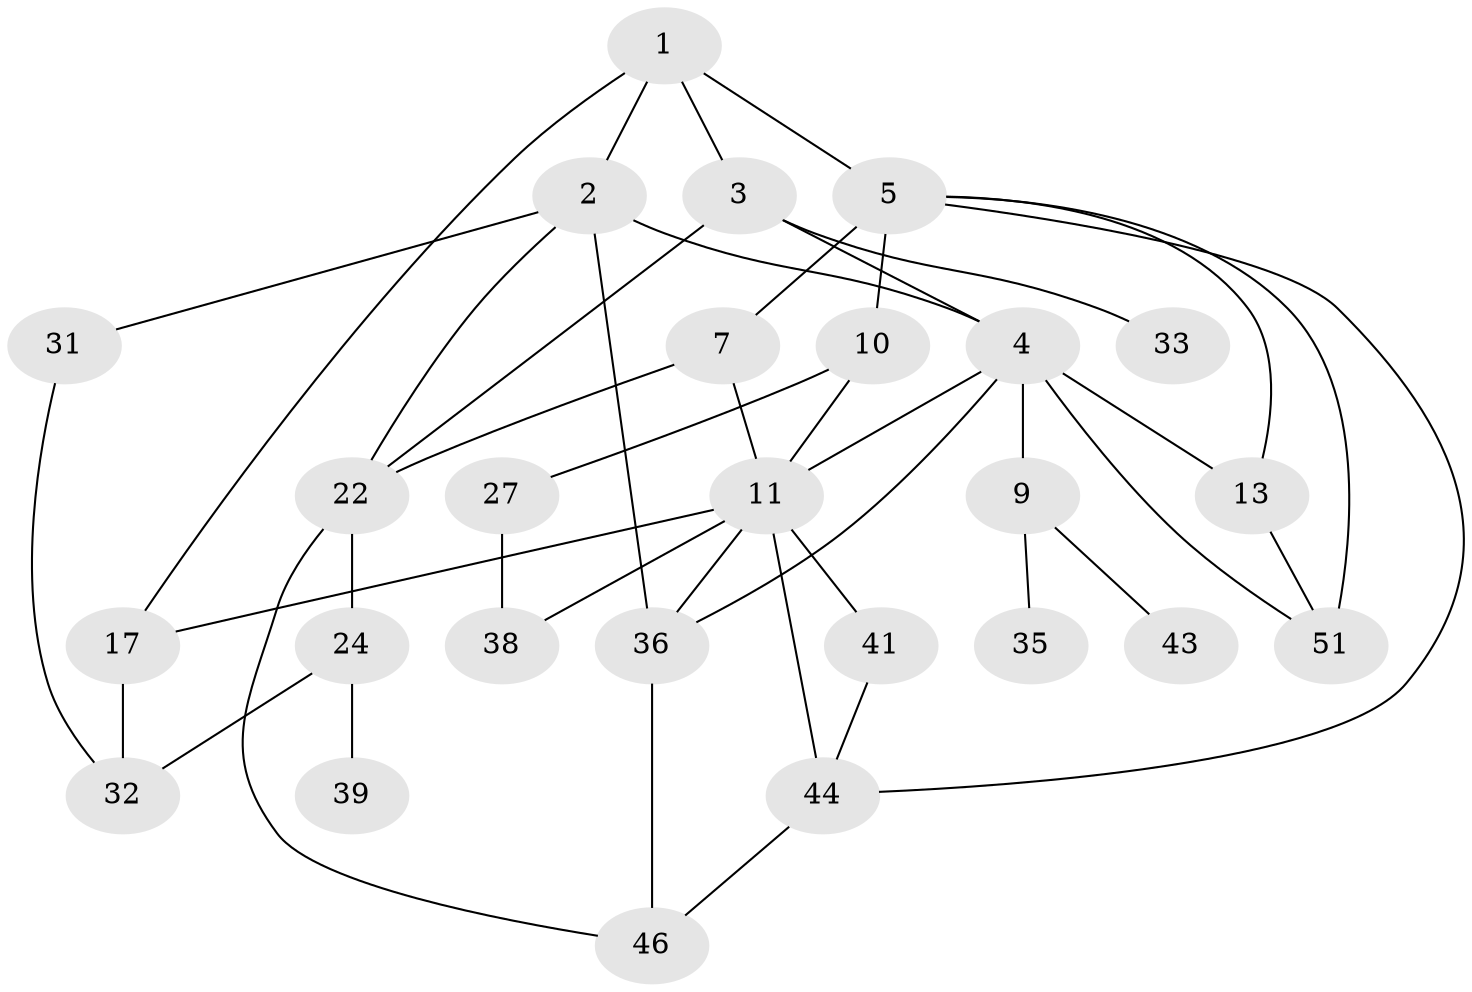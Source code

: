 // original degree distribution, {4: 0.1346153846153846, 5: 0.057692307692307696, 3: 0.36538461538461536, 2: 0.28846153846153844, 8: 0.019230769230769232, 1: 0.11538461538461539, 6: 0.019230769230769232}
// Generated by graph-tools (version 1.1) at 2025/13/03/09/25 04:13:23]
// undirected, 26 vertices, 43 edges
graph export_dot {
graph [start="1"]
  node [color=gray90,style=filled];
  1;
  2 [super="+19+21"];
  3;
  4 [super="+8+14"];
  5 [super="+16+6"];
  7 [super="+15"];
  9;
  10 [super="+23"];
  11 [super="+18+40"];
  13;
  17 [super="+20"];
  22;
  24 [super="+30"];
  27;
  31;
  32 [super="+49"];
  33 [super="+34"];
  35;
  36 [super="+47"];
  38;
  39;
  41 [super="+42"];
  43;
  44 [super="+52"];
  46 [super="+48"];
  51;
  1 -- 2;
  1 -- 3;
  1 -- 5;
  1 -- 17;
  2 -- 4 [weight=2];
  2 -- 22;
  2 -- 31;
  2 -- 36;
  3 -- 22;
  3 -- 33;
  3 -- 4;
  4 -- 9;
  4 -- 51 [weight=2];
  4 -- 36;
  4 -- 11;
  4 -- 13;
  5 -- 10 [weight=2];
  5 -- 51;
  5 -- 13;
  5 -- 44;
  5 -- 7 [weight=2];
  7 -- 11;
  7 -- 22;
  9 -- 35;
  9 -- 43;
  10 -- 11;
  10 -- 27;
  11 -- 36;
  11 -- 38;
  11 -- 41 [weight=2];
  11 -- 17;
  11 -- 44;
  13 -- 51;
  17 -- 32;
  22 -- 24;
  22 -- 46;
  24 -- 39;
  24 -- 32;
  27 -- 38;
  31 -- 32;
  36 -- 46;
  41 -- 44;
  44 -- 46;
}
